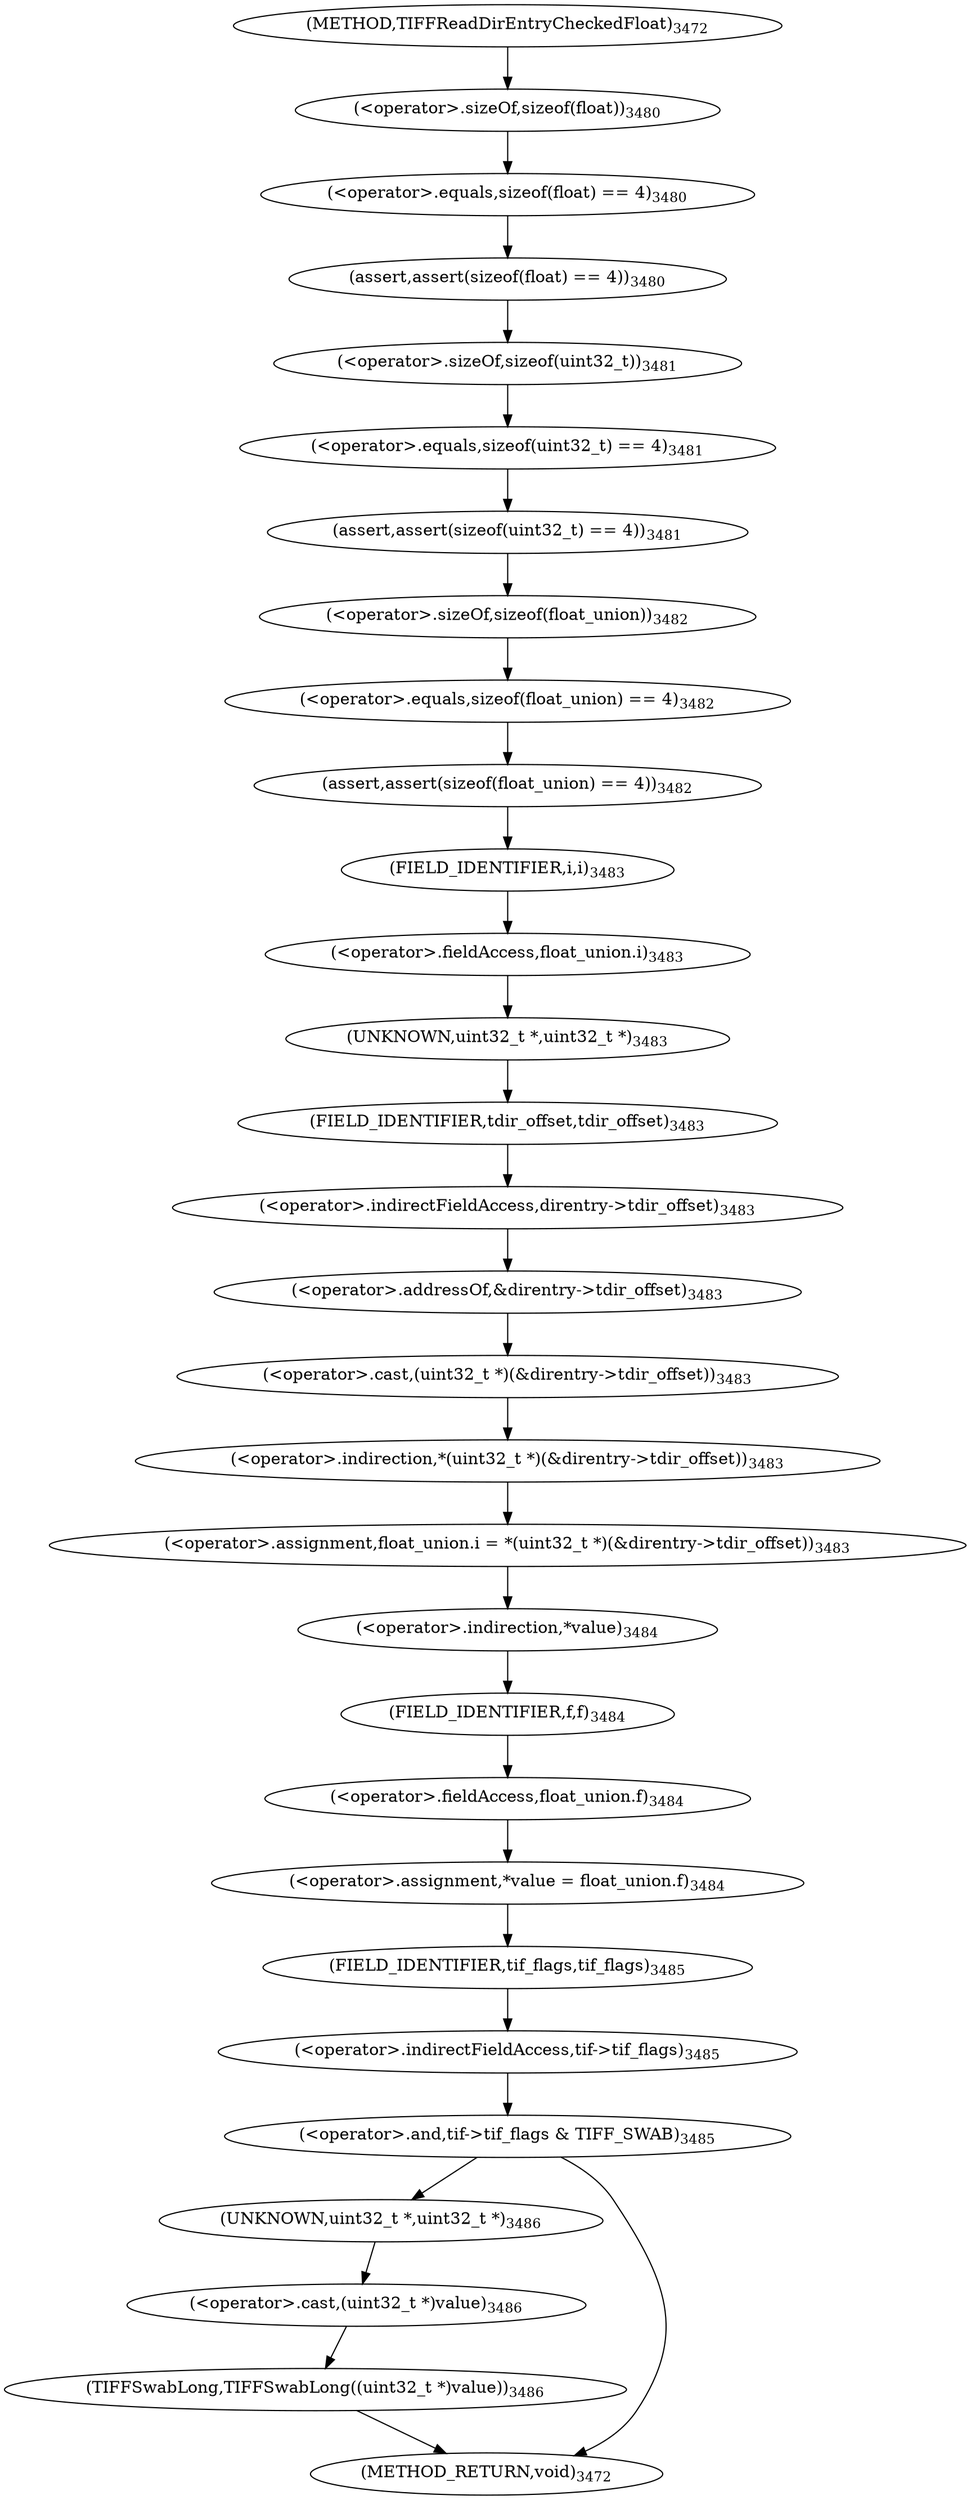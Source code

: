 digraph "TIFFReadDirEntryCheckedFloat" {  
"87183" [label = <(assert,assert(sizeof(float) == 4))<SUB>3480</SUB>> ]
"87188" [label = <(assert,assert(sizeof(uint32_t) == 4))<SUB>3481</SUB>> ]
"87193" [label = <(assert,assert(sizeof(float_union) == 4))<SUB>3482</SUB>> ]
"87198" [label = <(&lt;operator&gt;.assignment,float_union.i = *(uint32_t *)(&amp;direntry-&gt;tdir_offset))<SUB>3483</SUB>> ]
"87209" [label = <(&lt;operator&gt;.assignment,*value = float_union.f)<SUB>3484</SUB>> ]
"87184" [label = <(&lt;operator&gt;.equals,sizeof(float) == 4)<SUB>3480</SUB>> ]
"87189" [label = <(&lt;operator&gt;.equals,sizeof(uint32_t) == 4)<SUB>3481</SUB>> ]
"87194" [label = <(&lt;operator&gt;.equals,sizeof(float_union) == 4)<SUB>3482</SUB>> ]
"87199" [label = <(&lt;operator&gt;.fieldAccess,float_union.i)<SUB>3483</SUB>> ]
"87202" [label = <(&lt;operator&gt;.indirection,*(uint32_t *)(&amp;direntry-&gt;tdir_offset))<SUB>3483</SUB>> ]
"87210" [label = <(&lt;operator&gt;.indirection,*value)<SUB>3484</SUB>> ]
"87212" [label = <(&lt;operator&gt;.fieldAccess,float_union.f)<SUB>3484</SUB>> ]
"87216" [label = <(&lt;operator&gt;.and,tif-&gt;tif_flags &amp; TIFF_SWAB)<SUB>3485</SUB>> ]
"87185" [label = <(&lt;operator&gt;.sizeOf,sizeof(float))<SUB>3480</SUB>> ]
"87190" [label = <(&lt;operator&gt;.sizeOf,sizeof(uint32_t))<SUB>3481</SUB>> ]
"87195" [label = <(&lt;operator&gt;.sizeOf,sizeof(float_union))<SUB>3482</SUB>> ]
"87201" [label = <(FIELD_IDENTIFIER,i,i)<SUB>3483</SUB>> ]
"87203" [label = <(&lt;operator&gt;.cast,(uint32_t *)(&amp;direntry-&gt;tdir_offset))<SUB>3483</SUB>> ]
"87214" [label = <(FIELD_IDENTIFIER,f,f)<SUB>3484</SUB>> ]
"87217" [label = <(&lt;operator&gt;.indirectFieldAccess,tif-&gt;tif_flags)<SUB>3485</SUB>> ]
"87222" [label = <(TIFFSwabLong,TIFFSwabLong((uint32_t *)value))<SUB>3486</SUB>> ]
"87204" [label = <(UNKNOWN,uint32_t *,uint32_t *)<SUB>3483</SUB>> ]
"87205" [label = <(&lt;operator&gt;.addressOf,&amp;direntry-&gt;tdir_offset)<SUB>3483</SUB>> ]
"87219" [label = <(FIELD_IDENTIFIER,tif_flags,tif_flags)<SUB>3485</SUB>> ]
"87223" [label = <(&lt;operator&gt;.cast,(uint32_t *)value)<SUB>3486</SUB>> ]
"87206" [label = <(&lt;operator&gt;.indirectFieldAccess,direntry-&gt;tdir_offset)<SUB>3483</SUB>> ]
"87224" [label = <(UNKNOWN,uint32_t *,uint32_t *)<SUB>3486</SUB>> ]
"87208" [label = <(FIELD_IDENTIFIER,tdir_offset,tdir_offset)<SUB>3483</SUB>> ]
"87177" [label = <(METHOD,TIFFReadDirEntryCheckedFloat)<SUB>3472</SUB>> ]
"87226" [label = <(METHOD_RETURN,void)<SUB>3472</SUB>> ]
  "87183" -> "87190" 
  "87188" -> "87195" 
  "87193" -> "87201" 
  "87198" -> "87210" 
  "87209" -> "87219" 
  "87184" -> "87183" 
  "87189" -> "87188" 
  "87194" -> "87193" 
  "87199" -> "87204" 
  "87202" -> "87198" 
  "87210" -> "87214" 
  "87212" -> "87209" 
  "87216" -> "87224" 
  "87216" -> "87226" 
  "87185" -> "87184" 
  "87190" -> "87189" 
  "87195" -> "87194" 
  "87201" -> "87199" 
  "87203" -> "87202" 
  "87214" -> "87212" 
  "87217" -> "87216" 
  "87222" -> "87226" 
  "87204" -> "87208" 
  "87205" -> "87203" 
  "87219" -> "87217" 
  "87223" -> "87222" 
  "87206" -> "87205" 
  "87224" -> "87223" 
  "87208" -> "87206" 
  "87177" -> "87185" 
}

